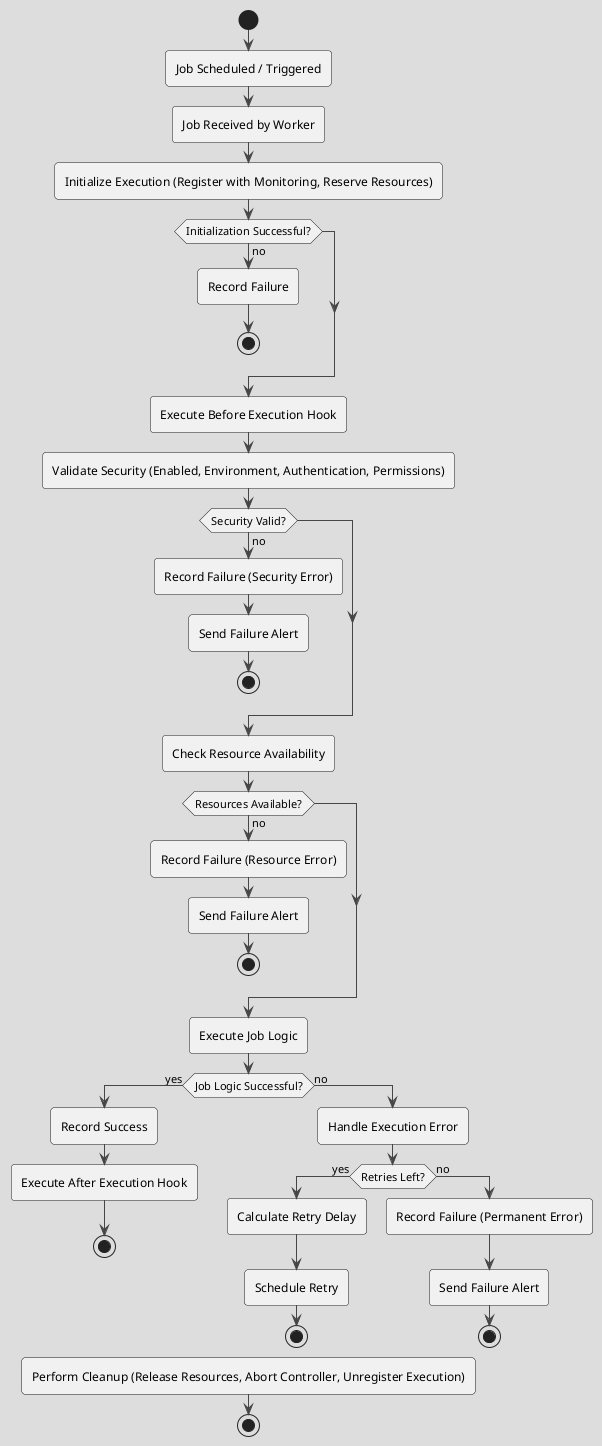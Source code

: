 @startuml
!theme toy

start
:Job Scheduled / Triggered;
:Job Received by Worker;

:Initialize Execution (Register with Monitoring, Reserve Resources);
if (Initialization Successful?) then (no)
  :Record Failure;
  stop
endif

:Execute Before Execution Hook;

:Validate Security (Enabled, Environment, Authentication, Permissions);
if (Security Valid?) then (no)
  :Record Failure (Security Error);
  :Send Failure Alert;
  stop
endif

:Check Resource Availability;
if (Resources Available?) then (no)
  :Record Failure (Resource Error);
  :Send Failure Alert;
  stop
endif

:Execute Job Logic;
if (Job Logic Successful?) then (yes)
  :Record Success;
  :Execute After Execution Hook;
  stop
else (no)
  :Handle Execution Error;
  if (Retries Left?) then (yes)
    :Calculate Retry Delay;
    :Schedule Retry;
    stop
  else (no)
    :Record Failure (Permanent Error);
    :Send Failure Alert;
    stop
  endif
endif

:Perform Cleanup (Release Resources, Abort Controller, Unregister Execution);
stop

@enduml